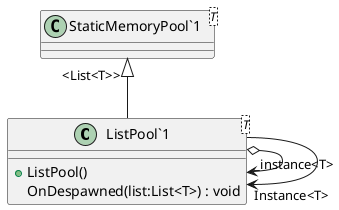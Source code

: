@startuml
class "ListPool`1"<T> {
    + ListPool()
    OnDespawned(list:List<T>) : void
}
class "StaticMemoryPool`1"<T> {
}
"StaticMemoryPool`1" "<List<T>>" <|-- "ListPool`1"
"ListPool`1" o-> "_instance<T>" "ListPool`1"
"ListPool`1" --> "Instance<T>" "ListPool`1"
@enduml
